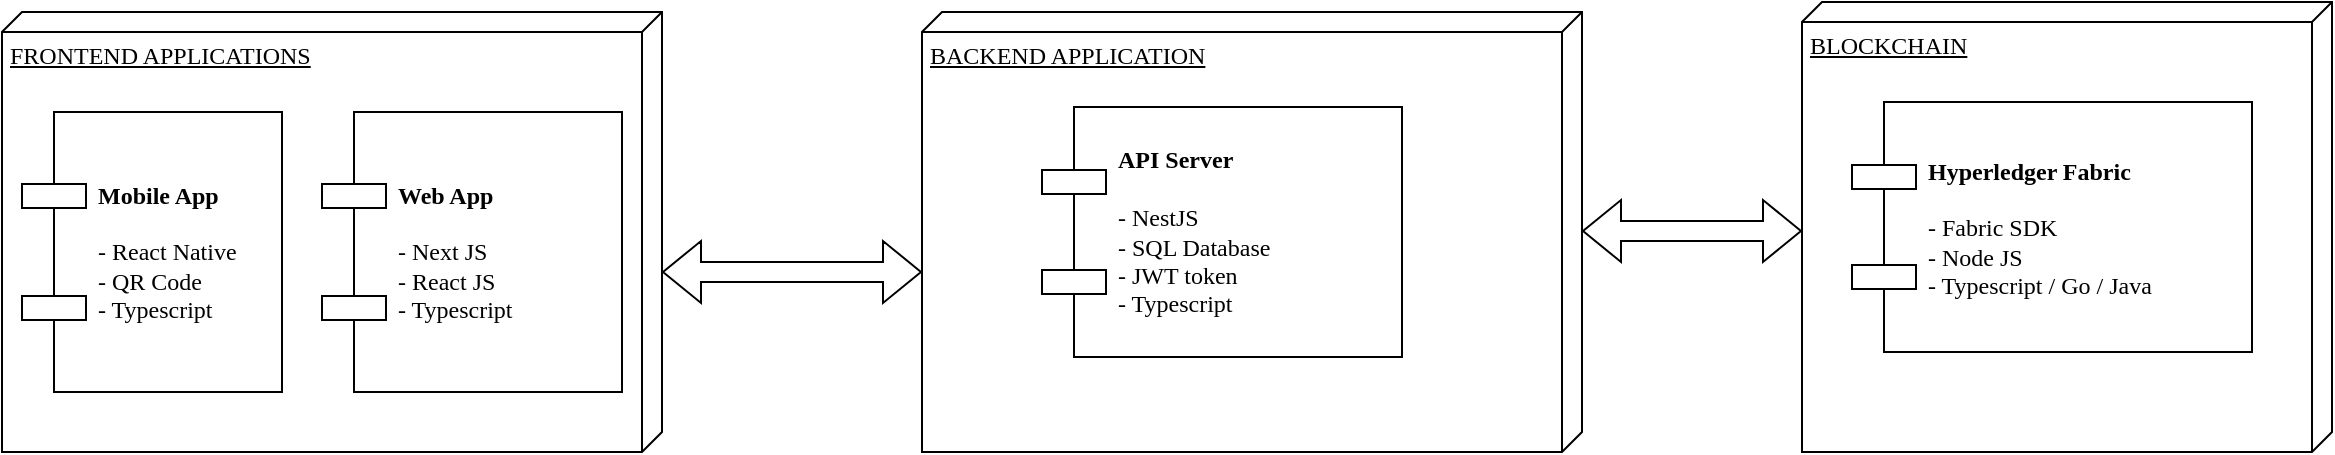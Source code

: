 <mxfile version="25.0.3">
  <diagram name="Page-1" id="5f0bae14-7c28-e335-631c-24af17079c00">
    <mxGraphModel dx="1186" dy="621" grid="1" gridSize="10" guides="1" tooltips="1" connect="1" arrows="1" fold="1" page="1" pageScale="1" pageWidth="1100" pageHeight="850" background="none" math="0" shadow="0">
      <root>
        <mxCell id="0" />
        <mxCell id="1" parent="0" />
        <mxCell id="39150e848f15840c-1" value="FRONTEND APPLICATIONS" style="verticalAlign=top;align=left;spacingTop=8;spacingLeft=2;spacingRight=12;shape=cube;size=10;direction=south;fontStyle=4;html=1;rounded=0;shadow=0;comic=0;labelBackgroundColor=none;strokeWidth=1;fontFamily=Verdana;fontSize=12" parent="1" vertex="1">
          <mxGeometry x="60" y="70" width="330" height="220" as="geometry" />
        </mxCell>
        <mxCell id="39150e848f15840c-2" value="BACKEND APPLICATION" style="verticalAlign=top;align=left;spacingTop=8;spacingLeft=2;spacingRight=12;shape=cube;size=10;direction=south;fontStyle=4;html=1;rounded=0;shadow=0;comic=0;labelBackgroundColor=none;strokeWidth=1;fontFamily=Verdana;fontSize=12" parent="1" vertex="1">
          <mxGeometry x="520" y="70" width="330" height="220" as="geometry" />
        </mxCell>
        <mxCell id="39150e848f15840c-3" value="BLOCKCHAIN" style="verticalAlign=top;align=left;spacingTop=8;spacingLeft=2;spacingRight=12;shape=cube;size=10;direction=south;fontStyle=4;html=1;rounded=0;shadow=0;comic=0;labelBackgroundColor=none;strokeWidth=1;fontFamily=Verdana;fontSize=12" parent="1" vertex="1">
          <mxGeometry x="960" y="65" width="265" height="225" as="geometry" />
        </mxCell>
        <mxCell id="39150e848f15840c-5" value="&lt;b&gt;Mobile App&lt;br&gt;&lt;/b&gt;&lt;br&gt;- React Native&lt;br&gt;- QR Code&lt;div&gt;- Typescript&lt;/div&gt;" style="shape=component;align=left;spacingLeft=36;rounded=0;shadow=0;comic=0;labelBackgroundColor=none;strokeWidth=1;fontFamily=Verdana;fontSize=12;html=1;" parent="1" vertex="1">
          <mxGeometry x="70" y="120" width="130" height="140" as="geometry" />
        </mxCell>
        <mxCell id="39150e848f15840c-7" value="&lt;b&gt;API Server&lt;/b&gt;&lt;div&gt;&lt;br&gt;&lt;/div&gt;&lt;div&gt;- NestJS&lt;/div&gt;&lt;div&gt;- SQL Database&lt;/div&gt;&lt;div&gt;- JWT token&lt;br&gt;- Typescript&lt;/div&gt;" style="shape=component;align=left;spacingLeft=36;rounded=0;shadow=0;comic=0;labelBackgroundColor=none;strokeWidth=1;fontFamily=Verdana;fontSize=12;html=1;" parent="1" vertex="1">
          <mxGeometry x="580" y="117.5" width="180" height="125" as="geometry" />
        </mxCell>
        <mxCell id="39150e848f15840c-10" value="&lt;b&gt;Hyperledger Fabric&lt;/b&gt;&lt;div&gt;&lt;br&gt;- Fabric SDK&lt;br&gt;- Node JS&lt;/div&gt;&lt;div&gt;- Typescript / Go / Java&lt;/div&gt;" style="shape=component;align=left;spacingLeft=36;rounded=0;shadow=0;comic=0;labelBackgroundColor=none;strokeWidth=1;fontFamily=Verdana;fontSize=12;html=1;" parent="1" vertex="1">
          <mxGeometry x="985" y="115" width="200" height="125" as="geometry" />
        </mxCell>
        <mxCell id="ugw1oBv3RRs2dKeh1vcj-1" value="&lt;b&gt;Web App&lt;br&gt;&lt;/b&gt;&lt;br&gt;- Next JS&lt;div&gt;- React JS&lt;br&gt;&lt;/div&gt;&lt;div&gt;- Typescript&lt;/div&gt;" style="shape=component;align=left;spacingLeft=36;rounded=0;shadow=0;comic=0;labelBackgroundColor=none;strokeWidth=1;fontFamily=Verdana;fontSize=12;html=1;" parent="1" vertex="1">
          <mxGeometry x="220" y="120" width="150" height="140" as="geometry" />
        </mxCell>
        <mxCell id="ugw1oBv3RRs2dKeh1vcj-5" value="" style="shape=flexArrow;endArrow=classic;startArrow=classic;html=1;rounded=0;entryX=1.018;entryY=0.533;entryDx=0;entryDy=0;entryPerimeter=0;" parent="1" edge="1">
          <mxGeometry width="100" height="100" relative="1" as="geometry">
            <mxPoint x="960" y="179.5" as="sourcePoint" />
            <mxPoint x="850.0" y="179.5" as="targetPoint" />
          </mxGeometry>
        </mxCell>
        <mxCell id="ugw1oBv3RRs2dKeh1vcj-7" value="" style="shape=flexArrow;endArrow=classic;startArrow=classic;html=1;rounded=0;" parent="1" edge="1">
          <mxGeometry width="100" height="100" relative="1" as="geometry">
            <mxPoint x="390" y="200" as="sourcePoint" />
            <mxPoint x="520" y="200" as="targetPoint" />
          </mxGeometry>
        </mxCell>
      </root>
    </mxGraphModel>
  </diagram>
</mxfile>
